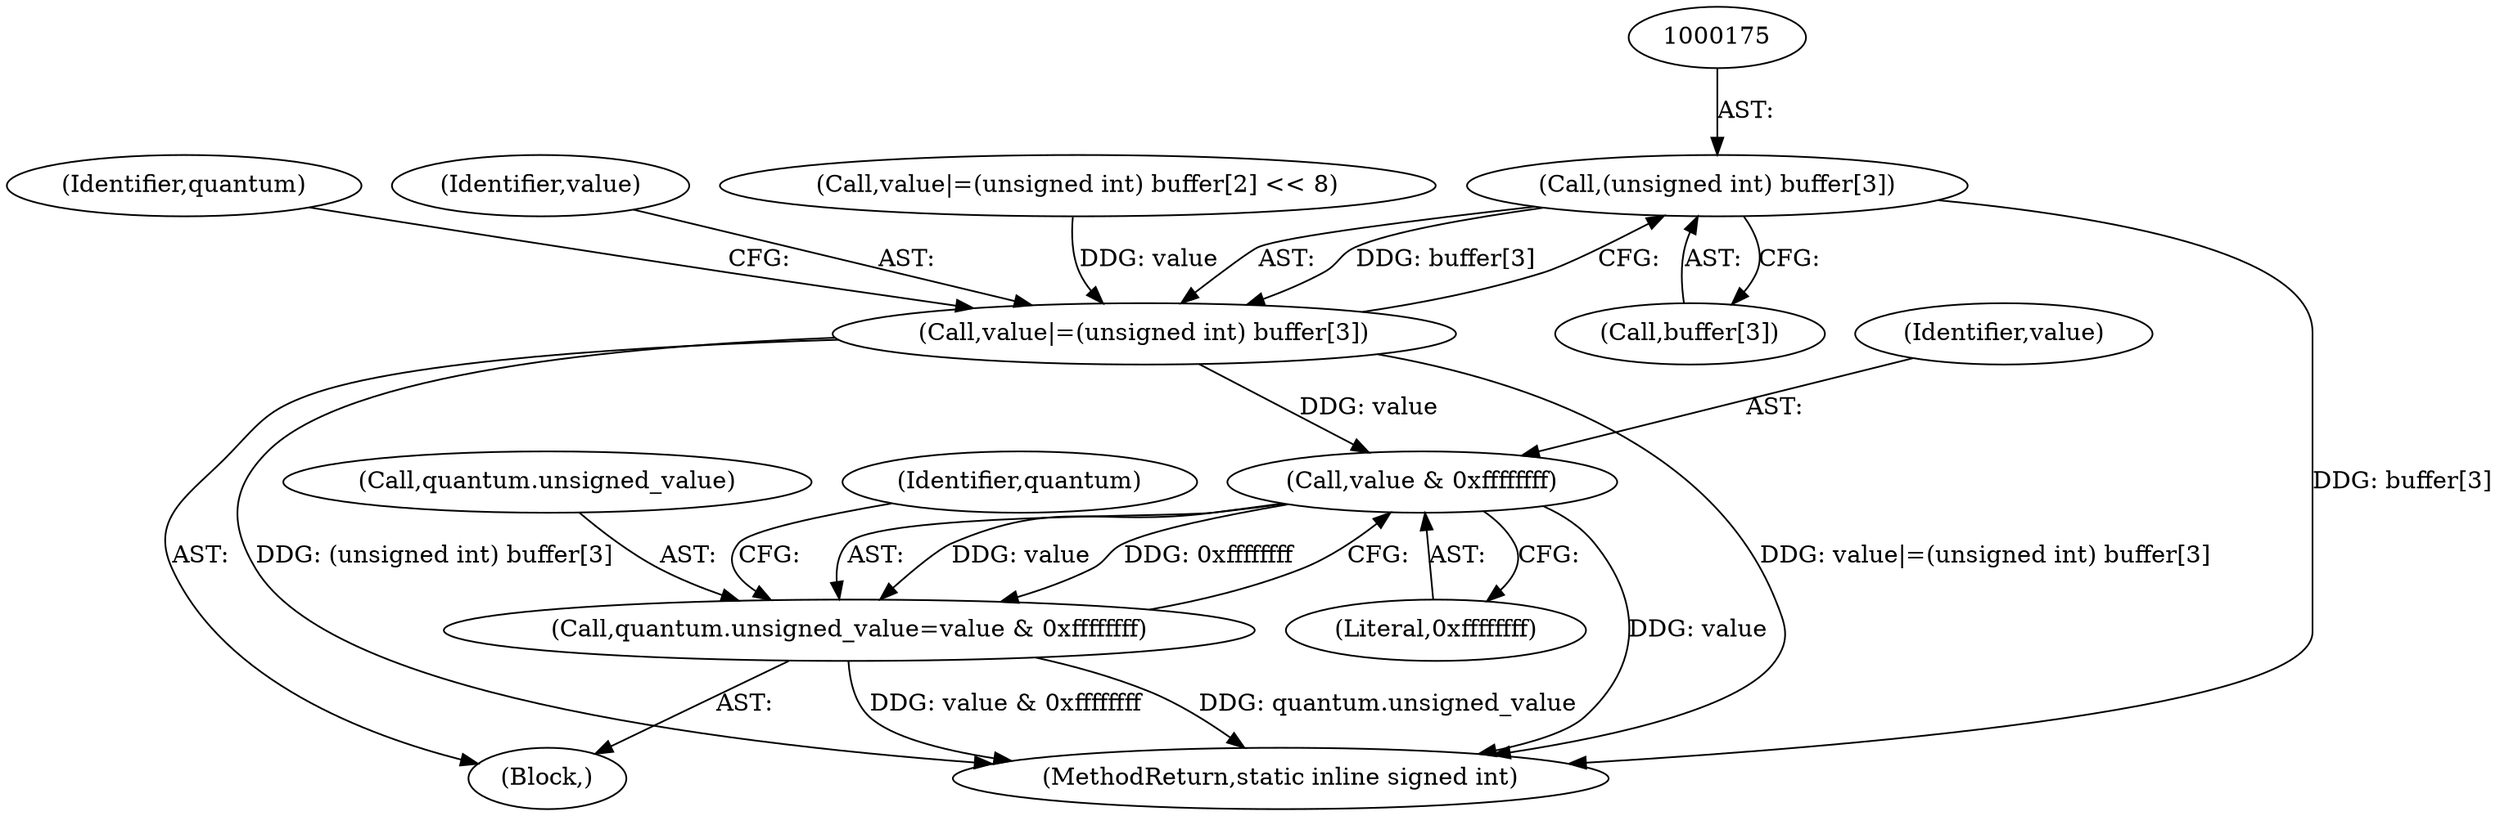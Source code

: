digraph "0_ImageMagick_d8ab7f046587f2e9f734b687ba7e6e10147c294b_6@array" {
"1000174" [label="(Call,(unsigned int) buffer[3])"];
"1000172" [label="(Call,value|=(unsigned int) buffer[3])"];
"1000183" [label="(Call,value & 0xffffffff)"];
"1000179" [label="(Call,quantum.unsigned_value=value & 0xffffffff)"];
"1000188" [label="(Identifier,quantum)"];
"1000181" [label="(Identifier,quantum)"];
"1000173" [label="(Identifier,value)"];
"1000176" [label="(Call,buffer[3])"];
"1000190" [label="(MethodReturn,static inline signed int)"];
"1000180" [label="(Call,quantum.unsigned_value)"];
"1000184" [label="(Identifier,value)"];
"1000183" [label="(Call,value & 0xffffffff)"];
"1000174" [label="(Call,(unsigned int) buffer[3])"];
"1000179" [label="(Call,quantum.unsigned_value=value & 0xffffffff)"];
"1000172" [label="(Call,value|=(unsigned int) buffer[3])"];
"1000103" [label="(Block,)"];
"1000185" [label="(Literal,0xffffffff)"];
"1000163" [label="(Call,value|=(unsigned int) buffer[2] << 8)"];
"1000174" -> "1000172"  [label="AST: "];
"1000174" -> "1000176"  [label="CFG: "];
"1000175" -> "1000174"  [label="AST: "];
"1000176" -> "1000174"  [label="AST: "];
"1000172" -> "1000174"  [label="CFG: "];
"1000174" -> "1000190"  [label="DDG: buffer[3]"];
"1000174" -> "1000172"  [label="DDG: buffer[3]"];
"1000172" -> "1000103"  [label="AST: "];
"1000173" -> "1000172"  [label="AST: "];
"1000181" -> "1000172"  [label="CFG: "];
"1000172" -> "1000190"  [label="DDG: (unsigned int) buffer[3]"];
"1000172" -> "1000190"  [label="DDG: value|=(unsigned int) buffer[3]"];
"1000163" -> "1000172"  [label="DDG: value"];
"1000172" -> "1000183"  [label="DDG: value"];
"1000183" -> "1000179"  [label="AST: "];
"1000183" -> "1000185"  [label="CFG: "];
"1000184" -> "1000183"  [label="AST: "];
"1000185" -> "1000183"  [label="AST: "];
"1000179" -> "1000183"  [label="CFG: "];
"1000183" -> "1000190"  [label="DDG: value"];
"1000183" -> "1000179"  [label="DDG: value"];
"1000183" -> "1000179"  [label="DDG: 0xffffffff"];
"1000179" -> "1000103"  [label="AST: "];
"1000180" -> "1000179"  [label="AST: "];
"1000188" -> "1000179"  [label="CFG: "];
"1000179" -> "1000190"  [label="DDG: quantum.unsigned_value"];
"1000179" -> "1000190"  [label="DDG: value & 0xffffffff"];
}
